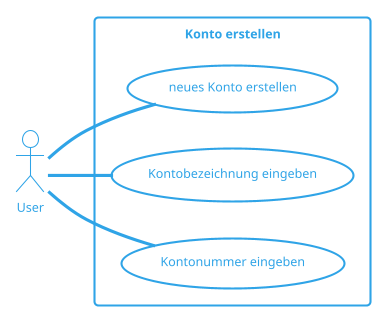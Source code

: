 @startuml kontoErstellen
!theme cerulean-outline

left to right direction
actor "User" as fc
rectangle "Konto erstellen" {
  usecase "neues Konto erstellen" as UC1
  usecase "Kontobezeichnung eingeben" as UC2
  usecase "Kontonummer eingeben" as UC3
}  
fc -- UC1
fc -- UC2
fc -- UC3
@enduml